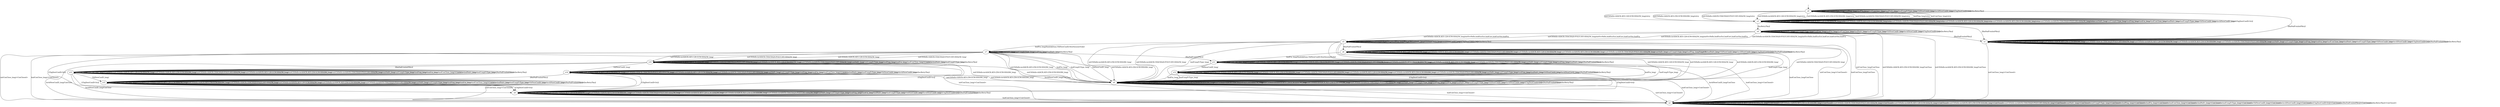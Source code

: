 digraph "../results/kwikModels/kwik-BWR-BWR-l-0/learnedModel" {
s0 [label=s0];
s1 [label=s1];
s2 [label=s2];
s3 [label=s3];
s4 [label=s4];
s5 [label=s5];
s6 [label=s6];
s7 [label=s7];
s8 [label=s8];
s9 [label=s9];
s10 [label=s10];
s11 [label=s11];
s12 [label=s12];
s13 [label=s13];
s14 [label=s14];
s15 [label=s15];
s0 -> s3  [label="initPing_long/retry "];
s0 -> s3  [label="initConClose_long/retry "];
s0 -> s3  [label="initCltHello-vldACK:AES-128-GCM-SHA256_long/retry "];
s0 -> s3  [label="initCltHello-vldACK:AES-256-GCM-SHA384_long/retry "];
s0 -> s3  [label="initCltHello-vldACK:CHACHA20-POLY1305-SHA256_long/retry "];
s0 -> s3  [label="initCltHello-invldACK:AES-128-GCM-SHA256_long/retry "];
s0 -> s3  [label="initCltHello-invldACK:AES-256-GCM-SHA384_long/retry "];
s0 -> s3  [label="initCltHello-invldACK:CHACHA20-POLY1305-SHA256_long/retry "];
s0 -> s0  [label="initNoFr_long/ "];
s0 -> s0  [label="initUnxpFrType_long/ "];
s0 -> s0  [label="hndPing_long/ "];
s0 -> s0  [label="hndFin_long/ "];
s0 -> s0  [label="hndConClose_long/ "];
s0 -> s0  [label="hndNoFr_long/ "];
s0 -> s0  [label="hndUnxpFrType_long/ "];
s0 -> s0  [label="VldNewConID_long/ "];
s0 -> s0  [label="InvldNewConID_long/ "];
s0 -> s0  [label="[ChgDestConID-Ori]/ "];
s0 -> s1  [label="[RmPadFrmInitPkts]/ "];
s0 -> s0  [label="[IncRetryTkn]/ "];
s1 -> s1  [label="initPing_long/ "];
s1 -> s2  [label="initConClose_long/<ConClosed> "];
s1 -> s1  [label="initCltHello-vldACK:AES-128-GCM-SHA256_long/ "];
s1 -> s1  [label="initCltHello-vldACK:AES-256-GCM-SHA384_long/ "];
s1 -> s1  [label="initCltHello-vldACK:CHACHA20-POLY1305-SHA256_long/ "];
s1 -> s1  [label="initCltHello-invldACK:AES-128-GCM-SHA256_long/ "];
s1 -> s1  [label="initCltHello-invldACK:AES-256-GCM-SHA384_long/ "];
s1 -> s1  [label="initCltHello-invldACK:CHACHA20-POLY1305-SHA256_long/ "];
s1 -> s1  [label="initNoFr_long/ "];
s1 -> s1  [label="initUnxpFrType_long/ "];
s1 -> s1  [label="hndPing_long/ "];
s1 -> s1  [label="hndFin_long/ "];
s1 -> s1  [label="hndConClose_long/ "];
s1 -> s1  [label="hndNoFr_long/ "];
s1 -> s1  [label="hndUnxpFrType_long/ "];
s1 -> s1  [label="VldNewConID_long/ "];
s1 -> s1  [label="InvldNewConID_long/ "];
s1 -> s1  [label="[ChgDestConID-Ori]/ "];
s1 -> s1  [label="[RmPadFrmInitPkts]/ "];
s1 -> s1  [label="[IncRetryTkn]/ "];
s2 -> s2  [label="initPing_long/<ConClosed> "];
s2 -> s2  [label="initConClose_long/<ConClosed> "];
s2 -> s2  [label="initCltHello-vldACK:AES-128-GCM-SHA256_long/<ConClosed> "];
s2 -> s2  [label="initCltHello-vldACK:AES-256-GCM-SHA384_long/<ConClosed> "];
s2 -> s2  [label="initCltHello-vldACK:CHACHA20-POLY1305-SHA256_long/<ConClosed> "];
s2 -> s2  [label="initCltHello-invldACK:AES-128-GCM-SHA256_long/<ConClosed> "];
s2 -> s2  [label="initCltHello-invldACK:AES-256-GCM-SHA384_long/<ConClosed> "];
s2 -> s2  [label="initCltHello-invldACK:CHACHA20-POLY1305-SHA256_long/<ConClosed> "];
s2 -> s2  [label="initNoFr_long/<ConClosed> "];
s2 -> s2  [label="initUnxpFrType_long/<ConClosed> "];
s2 -> s2  [label="hndPing_long/<ConClosed> "];
s2 -> s2  [label="hndFin_long/<ConClosed> "];
s2 -> s2  [label="hndConClose_long/<ConClosed> "];
s2 -> s2  [label="hndNoFr_long/<ConClosed> "];
s2 -> s2  [label="hndUnxpFrType_long/<ConClosed> "];
s2 -> s2  [label="VldNewConID_long/<ConClosed> "];
s2 -> s2  [label="InvldNewConID_long/<ConClosed> "];
s2 -> s2  [label="[ChgDestConID-Ori]/<ConClosed> "];
s2 -> s2  [label="[RmPadFrmInitPkts]/<ConClosed> "];
s2 -> s2  [label="[IncRetryTkn]/<ConClosed> "];
s3 -> s3  [label="initPing_long/retry "];
s3 -> s3  [label="initConClose_long/retry "];
s3 -> s3  [label="initCltHello-vldACK:AES-128-GCM-SHA256_long/retry "];
s3 -> s3  [label="initCltHello-vldACK:AES-256-GCM-SHA384_long/retry "];
s3 -> s3  [label="initCltHello-vldACK:CHACHA20-POLY1305-SHA256_long/retry "];
s3 -> s3  [label="initCltHello-invldACK:AES-128-GCM-SHA256_long/retry "];
s3 -> s3  [label="initCltHello-invldACK:AES-256-GCM-SHA384_long/retry "];
s3 -> s3  [label="initCltHello-invldACK:CHACHA20-POLY1305-SHA256_long/retry "];
s3 -> s3  [label="initNoFr_long/ "];
s3 -> s3  [label="initUnxpFrType_long/ "];
s3 -> s3  [label="hndPing_long/ "];
s3 -> s3  [label="hndFin_long/ "];
s3 -> s3  [label="hndConClose_long/ "];
s3 -> s3  [label="hndNoFr_long/ "];
s3 -> s3  [label="hndUnxpFrType_long/ "];
s3 -> s3  [label="VldNewConID_long/ "];
s3 -> s3  [label="InvldNewConID_long/ "];
s3 -> s3  [label="[ChgDestConID-Ori]/ "];
s3 -> s1  [label="[RmPadFrmInitPkts]/ "];
s3 -> s4  [label="[IncRetryTkn]/ "];
s4 -> s4  [label="initPing_long/PingACK "];
s4 -> s2  [label="initConClose_long/ConClose "];
s4 -> s5  [label="initCltHello-vldACK:AES-128-GCM-SHA256_long/initSvrHello,hndEncExt,hndCert,hndCertVer,hndFin "];
s4 -> s2  [label="initCltHello-vldACK:AES-256-GCM-SHA384_long/ConClose "];
s4 -> s5  [label="initCltHello-vldACK:CHACHA20-POLY1305-SHA256_long/initSvrHello,hndEncExt,hndCert,hndCertVer,hndFin "];
s4 -> s5  [label="initCltHello-invldACK:AES-128-GCM-SHA256_long/initSvrHello,hndEncExt,hndCert,hndCertVer,hndFin "];
s4 -> s2  [label="initCltHello-invldACK:AES-256-GCM-SHA384_long/ConClose "];
s4 -> s5  [label="initCltHello-invldACK:CHACHA20-POLY1305-SHA256_long/initSvrHello,hndEncExt,hndCert,hndCertVer,hndFin "];
s4 -> s4  [label="initNoFr_long/ "];
s4 -> s4  [label="initUnxpFrType_long/ "];
s4 -> s4  [label="hndPing_long/ "];
s4 -> s4  [label="hndFin_long/ "];
s4 -> s4  [label="hndConClose_long/ "];
s4 -> s4  [label="hndNoFr_long/ "];
s4 -> s4  [label="hndUnxpFrType_long/ "];
s4 -> s4  [label="VldNewConID_long/ "];
s4 -> s4  [label="InvldNewConID_long/ "];
s4 -> s4  [label="[ChgDestConID-Ori]/ "];
s4 -> s1  [label="[RmPadFrmInitPkts]/ "];
s4 -> s4  [label="[IncRetryTkn]/ "];
s5 -> s5  [label="initPing_long/ "];
s5 -> s2  [label="initConClose_long/<ConClosed> "];
s5 -> s8  [label="initCltHello-vldACK:AES-128-GCM-SHA256_long/ "];
s5 -> s8  [label="initCltHello-vldACK:AES-256-GCM-SHA384_long/ "];
s5 -> s8  [label="initCltHello-vldACK:CHACHA20-POLY1305-SHA256_long/ "];
s5 -> s8  [label="initCltHello-invldACK:AES-128-GCM-SHA256_long/ "];
s5 -> s8  [label="initCltHello-invldACK:AES-256-GCM-SHA384_long/ "];
s5 -> s8  [label="initCltHello-invldACK:CHACHA20-POLY1305-SHA256_long/ "];
s5 -> s5  [label="initNoFr_long/ "];
s5 -> s5  [label="initUnxpFrType_long/ "];
s5 -> s5  [label="hndPing_long/PingACK "];
s5 -> s7  [label="hndFin_long/HndshkDone,VldNewConID,NewSessionTicket "];
s5 -> s2  [label="hndConClose_long/ConClose "];
s5 -> s5  [label="hndNoFr_long/ "];
s5 -> s8  [label="hndUnxpFrType_long/ "];
s5 -> s5  [label="VldNewConID_long/ "];
s5 -> s5  [label="InvldNewConID_long/ "];
s5 -> s5  [label="[ChgDestConID-Ori]/ "];
s5 -> s6  [label="[RmPadFrmInitPkts]/ "];
s5 -> s5  [label="[IncRetryTkn]/ "];
s6 -> s6  [label="initPing_long/ "];
s6 -> s6  [label="initConClose_long/<ConAct> "];
s6 -> s6  [label="initCltHello-vldACK:AES-128-GCM-SHA256_long/ "];
s6 -> s6  [label="initCltHello-vldACK:AES-256-GCM-SHA384_long/ "];
s6 -> s6  [label="initCltHello-vldACK:CHACHA20-POLY1305-SHA256_long/ "];
s6 -> s6  [label="initCltHello-invldACK:AES-128-GCM-SHA256_long/ "];
s6 -> s6  [label="initCltHello-invldACK:AES-256-GCM-SHA384_long/ "];
s6 -> s6  [label="initCltHello-invldACK:CHACHA20-POLY1305-SHA256_long/ "];
s6 -> s6  [label="initNoFr_long/ "];
s6 -> s6  [label="initUnxpFrType_long/ "];
s6 -> s6  [label="hndPing_long/PingACK "];
s6 -> s11  [label="hndFin_long/HndshkDone,VldNewConID,NewSessionTicket "];
s6 -> s2  [label="hndConClose_long/ConClose "];
s6 -> s6  [label="hndNoFr_long/ "];
s6 -> s8  [label="hndUnxpFrType_long/ "];
s6 -> s6  [label="VldNewConID_long/ "];
s6 -> s6  [label="InvldNewConID_long/ "];
s6 -> s6  [label="[ChgDestConID-Ori]/ "];
s6 -> s6  [label="[RmPadFrmInitPkts]/ "];
s6 -> s6  [label="[IncRetryTkn]/ "];
s7 -> s7  [label="initPing_long/ "];
s7 -> s2  [label="initConClose_long/<ConClosed> "];
s7 -> s10  [label="initCltHello-vldACK:AES-128-GCM-SHA256_long/ "];
s7 -> s8  [label="initCltHello-vldACK:AES-256-GCM-SHA384_long/ "];
s7 -> s10  [label="initCltHello-vldACK:CHACHA20-POLY1305-SHA256_long/ "];
s7 -> s10  [label="initCltHello-invldACK:AES-128-GCM-SHA256_long/ "];
s7 -> s8  [label="initCltHello-invldACK:AES-256-GCM-SHA384_long/ "];
s7 -> s10  [label="initCltHello-invldACK:CHACHA20-POLY1305-SHA256_long/ "];
s7 -> s7  [label="initNoFr_long/ "];
s7 -> s7  [label="initUnxpFrType_long/ "];
s7 -> s7  [label="hndPing_long/ "];
s7 -> s8  [label="hndFin_long/ "];
s7 -> s2  [label="hndConClose_long/<ConClosed> "];
s7 -> s7  [label="hndNoFr_long/ "];
s7 -> s8  [label="hndUnxpFrType_long/ "];
s7 -> s8  [label="VldNewConID_long/ "];
s7 -> s2  [label="InvldNewConID_long/ConClose "];
s7 -> s9  [label="[ChgDestConID-Ori]/ "];
s7 -> s11  [label="[RmPadFrmInitPkts]/ "];
s7 -> s7  [label="[IncRetryTkn]/ "];
s8 -> s8  [label="initPing_long/ "];
s8 -> s2  [label="initConClose_long/<ConClosed> "];
s8 -> s8  [label="initCltHello-vldACK:AES-128-GCM-SHA256_long/ "];
s8 -> s8  [label="initCltHello-vldACK:AES-256-GCM-SHA384_long/ "];
s8 -> s8  [label="initCltHello-vldACK:CHACHA20-POLY1305-SHA256_long/ "];
s8 -> s8  [label="initCltHello-invldACK:AES-128-GCM-SHA256_long/ "];
s8 -> s8  [label="initCltHello-invldACK:AES-256-GCM-SHA384_long/ "];
s8 -> s8  [label="initCltHello-invldACK:CHACHA20-POLY1305-SHA256_long/ "];
s8 -> s8  [label="initNoFr_long/ "];
s8 -> s8  [label="initUnxpFrType_long/ "];
s8 -> s8  [label="hndPing_long/ "];
s8 -> s8  [label="hndFin_long/ "];
s8 -> s2  [label="hndConClose_long/<ConClosed> "];
s8 -> s8  [label="hndNoFr_long/ "];
s8 -> s8  [label="hndUnxpFrType_long/ "];
s8 -> s8  [label="VldNewConID_long/ "];
s8 -> s8  [label="InvldNewConID_long/ "];
s8 -> s8  [label="[ChgDestConID-Ori]/ "];
s8 -> s8  [label="[RmPadFrmInitPkts]/ "];
s8 -> s8  [label="[IncRetryTkn]/ "];
s9 -> s9  [label="initPing_long/ "];
s9 -> s9  [label="initConClose_long/ "];
s9 -> s9  [label="initCltHello-vldACK:AES-128-GCM-SHA256_long/ "];
s9 -> s9  [label="initCltHello-vldACK:AES-256-GCM-SHA384_long/ "];
s9 -> s9  [label="initCltHello-vldACK:CHACHA20-POLY1305-SHA256_long/ "];
s9 -> s9  [label="initCltHello-invldACK:AES-128-GCM-SHA256_long/ "];
s9 -> s9  [label="initCltHello-invldACK:AES-256-GCM-SHA384_long/ "];
s9 -> s9  [label="initCltHello-invldACK:CHACHA20-POLY1305-SHA256_long/ "];
s9 -> s9  [label="initNoFr_long/ "];
s9 -> s9  [label="initUnxpFrType_long/ "];
s9 -> s9  [label="hndPing_long/ "];
s9 -> s9  [label="hndFin_long/ "];
s9 -> s2  [label="hndConClose_long/<ConClosed> "];
s9 -> s9  [label="hndNoFr_long/ "];
s9 -> s9  [label="hndUnxpFrType_long/ "];
s9 -> s9  [label="VldNewConID_long/ "];
s9 -> s9  [label="InvldNewConID_long/ "];
s9 -> s9  [label="[ChgDestConID-Ori]/ "];
s9 -> s9  [label="[RmPadFrmInitPkts]/ "];
s9 -> s9  [label="[IncRetryTkn]/ "];
s10 -> s10  [label="initPing_long/ "];
s10 -> s2  [label="initConClose_long/<ConClosed> "];
s10 -> s10  [label="initCltHello-vldACK:AES-128-GCM-SHA256_long/ "];
s10 -> s8  [label="initCltHello-vldACK:AES-256-GCM-SHA384_long/ "];
s10 -> s10  [label="initCltHello-vldACK:CHACHA20-POLY1305-SHA256_long/ "];
s10 -> s10  [label="initCltHello-invldACK:AES-128-GCM-SHA256_long/ "];
s10 -> s8  [label="initCltHello-invldACK:AES-256-GCM-SHA384_long/ "];
s10 -> s10  [label="initCltHello-invldACK:CHACHA20-POLY1305-SHA256_long/ "];
s10 -> s10  [label="initNoFr_long/ "];
s10 -> s10  [label="initUnxpFrType_long/ "];
s10 -> s10  [label="hndPing_long/ "];
s10 -> s10  [label="hndFin_long/ "];
s10 -> s10  [label="hndConClose_long/<ConAct> "];
s10 -> s10  [label="hndNoFr_long/ "];
s10 -> s10  [label="hndUnxpFrType_long/ "];
s10 -> s14  [label="VldNewConID_long/ "];
s10 -> s2  [label="InvldNewConID_long/ConClose "];
s10 -> s9  [label="[ChgDestConID-Ori]/ "];
s10 -> s13  [label="[RmPadFrmInitPkts]/ "];
s10 -> s10  [label="[IncRetryTkn]/ "];
s11 -> s11  [label="initPing_long/ "];
s11 -> s11  [label="initConClose_long/<ConAct> "];
s11 -> s11  [label="initCltHello-vldACK:AES-128-GCM-SHA256_long/ "];
s11 -> s11  [label="initCltHello-vldACK:AES-256-GCM-SHA384_long/ "];
s11 -> s11  [label="initCltHello-vldACK:CHACHA20-POLY1305-SHA256_long/ "];
s11 -> s11  [label="initCltHello-invldACK:AES-128-GCM-SHA256_long/ "];
s11 -> s11  [label="initCltHello-invldACK:AES-256-GCM-SHA384_long/ "];
s11 -> s11  [label="initCltHello-invldACK:CHACHA20-POLY1305-SHA256_long/ "];
s11 -> s11  [label="initNoFr_long/ "];
s11 -> s11  [label="initUnxpFrType_long/ "];
s11 -> s11  [label="hndPing_long/ "];
s11 -> s8  [label="hndFin_long/ "];
s11 -> s2  [label="hndConClose_long/<ConClosed> "];
s11 -> s11  [label="hndNoFr_long/ "];
s11 -> s8  [label="hndUnxpFrType_long/ "];
s11 -> s12  [label="VldNewConID_long/ "];
s11 -> s2  [label="InvldNewConID_long/ConClose "];
s11 -> s9  [label="[ChgDestConID-Ori]/ "];
s11 -> s11  [label="[RmPadFrmInitPkts]/ "];
s11 -> s11  [label="[IncRetryTkn]/ "];
s12 -> s12  [label="initPing_long/ "];
s12 -> s12  [label="initConClose_long/<ConAct> "];
s12 -> s12  [label="initCltHello-vldACK:AES-128-GCM-SHA256_long/ "];
s12 -> s12  [label="initCltHello-vldACK:AES-256-GCM-SHA384_long/ "];
s12 -> s12  [label="initCltHello-vldACK:CHACHA20-POLY1305-SHA256_long/ "];
s12 -> s12  [label="initCltHello-invldACK:AES-128-GCM-SHA256_long/ "];
s12 -> s12  [label="initCltHello-invldACK:AES-256-GCM-SHA384_long/ "];
s12 -> s12  [label="initCltHello-invldACK:CHACHA20-POLY1305-SHA256_long/ "];
s12 -> s12  [label="initNoFr_long/ "];
s12 -> s12  [label="initUnxpFrType_long/ "];
s12 -> s12  [label="hndPing_long/ "];
s12 -> s8  [label="hndFin_long/ "];
s12 -> s2  [label="hndConClose_long/<ConClosed> "];
s12 -> s12  [label="hndNoFr_long/ "];
s12 -> s8  [label="hndUnxpFrType_long/ "];
s12 -> s12  [label="VldNewConID_long/ "];
s12 -> s12  [label="InvldNewConID_long/ "];
s12 -> s9  [label="[ChgDestConID-Ori]/ "];
s12 -> s12  [label="[RmPadFrmInitPkts]/ "];
s12 -> s12  [label="[IncRetryTkn]/ "];
s13 -> s13  [label="initPing_long/ "];
s13 -> s13  [label="initConClose_long/<ConAct> "];
s13 -> s13  [label="initCltHello-vldACK:AES-128-GCM-SHA256_long/ "];
s13 -> s13  [label="initCltHello-vldACK:AES-256-GCM-SHA384_long/ "];
s13 -> s13  [label="initCltHello-vldACK:CHACHA20-POLY1305-SHA256_long/ "];
s13 -> s13  [label="initCltHello-invldACK:AES-128-GCM-SHA256_long/ "];
s13 -> s13  [label="initCltHello-invldACK:AES-256-GCM-SHA384_long/ "];
s13 -> s13  [label="initCltHello-invldACK:CHACHA20-POLY1305-SHA256_long/ "];
s13 -> s13  [label="initNoFr_long/ "];
s13 -> s13  [label="initUnxpFrType_long/ "];
s13 -> s13  [label="hndPing_long/ "];
s13 -> s13  [label="hndFin_long/ "];
s13 -> s13  [label="hndConClose_long/<ConAct> "];
s13 -> s13  [label="hndNoFr_long/ "];
s13 -> s13  [label="hndUnxpFrType_long/ "];
s13 -> s15  [label="VldNewConID_long/ "];
s13 -> s2  [label="InvldNewConID_long/ConClose "];
s13 -> s9  [label="[ChgDestConID-Ori]/ "];
s13 -> s13  [label="[RmPadFrmInitPkts]/ "];
s13 -> s13  [label="[IncRetryTkn]/ "];
s14 -> s14  [label="initPing_long/ "];
s14 -> s2  [label="initConClose_long/<ConClosed> "];
s14 -> s14  [label="initCltHello-vldACK:AES-128-GCM-SHA256_long/ "];
s14 -> s8  [label="initCltHello-vldACK:AES-256-GCM-SHA384_long/ "];
s14 -> s14  [label="initCltHello-vldACK:CHACHA20-POLY1305-SHA256_long/ "];
s14 -> s14  [label="initCltHello-invldACK:AES-128-GCM-SHA256_long/ "];
s14 -> s8  [label="initCltHello-invldACK:AES-256-GCM-SHA384_long/ "];
s14 -> s14  [label="initCltHello-invldACK:CHACHA20-POLY1305-SHA256_long/ "];
s14 -> s14  [label="initNoFr_long/ "];
s14 -> s14  [label="initUnxpFrType_long/ "];
s14 -> s14  [label="hndPing_long/ "];
s14 -> s14  [label="hndFin_long/ "];
s14 -> s14  [label="hndConClose_long/<ConAct> "];
s14 -> s14  [label="hndNoFr_long/ "];
s14 -> s14  [label="hndUnxpFrType_long/ "];
s14 -> s14  [label="VldNewConID_long/ "];
s14 -> s14  [label="InvldNewConID_long/ "];
s14 -> s9  [label="[ChgDestConID-Ori]/ "];
s14 -> s15  [label="[RmPadFrmInitPkts]/ "];
s14 -> s14  [label="[IncRetryTkn]/ "];
s15 -> s15  [label="initPing_long/ "];
s15 -> s15  [label="initConClose_long/<ConAct> "];
s15 -> s15  [label="initCltHello-vldACK:AES-128-GCM-SHA256_long/ "];
s15 -> s15  [label="initCltHello-vldACK:AES-256-GCM-SHA384_long/ "];
s15 -> s15  [label="initCltHello-vldACK:CHACHA20-POLY1305-SHA256_long/ "];
s15 -> s15  [label="initCltHello-invldACK:AES-128-GCM-SHA256_long/ "];
s15 -> s15  [label="initCltHello-invldACK:AES-256-GCM-SHA384_long/ "];
s15 -> s15  [label="initCltHello-invldACK:CHACHA20-POLY1305-SHA256_long/ "];
s15 -> s15  [label="initNoFr_long/ "];
s15 -> s15  [label="initUnxpFrType_long/ "];
s15 -> s15  [label="hndPing_long/ "];
s15 -> s15  [label="hndFin_long/ "];
s15 -> s15  [label="hndConClose_long/<ConAct> "];
s15 -> s15  [label="hndNoFr_long/ "];
s15 -> s15  [label="hndUnxpFrType_long/ "];
s15 -> s15  [label="VldNewConID_long/ "];
s15 -> s15  [label="InvldNewConID_long/ "];
s15 -> s9  [label="[ChgDestConID-Ori]/ "];
s15 -> s15  [label="[RmPadFrmInitPkts]/ "];
s15 -> s15  [label="[IncRetryTkn]/ "];
__start0 [label="", shape=none];
__start0 -> s0  [label=""];
}
